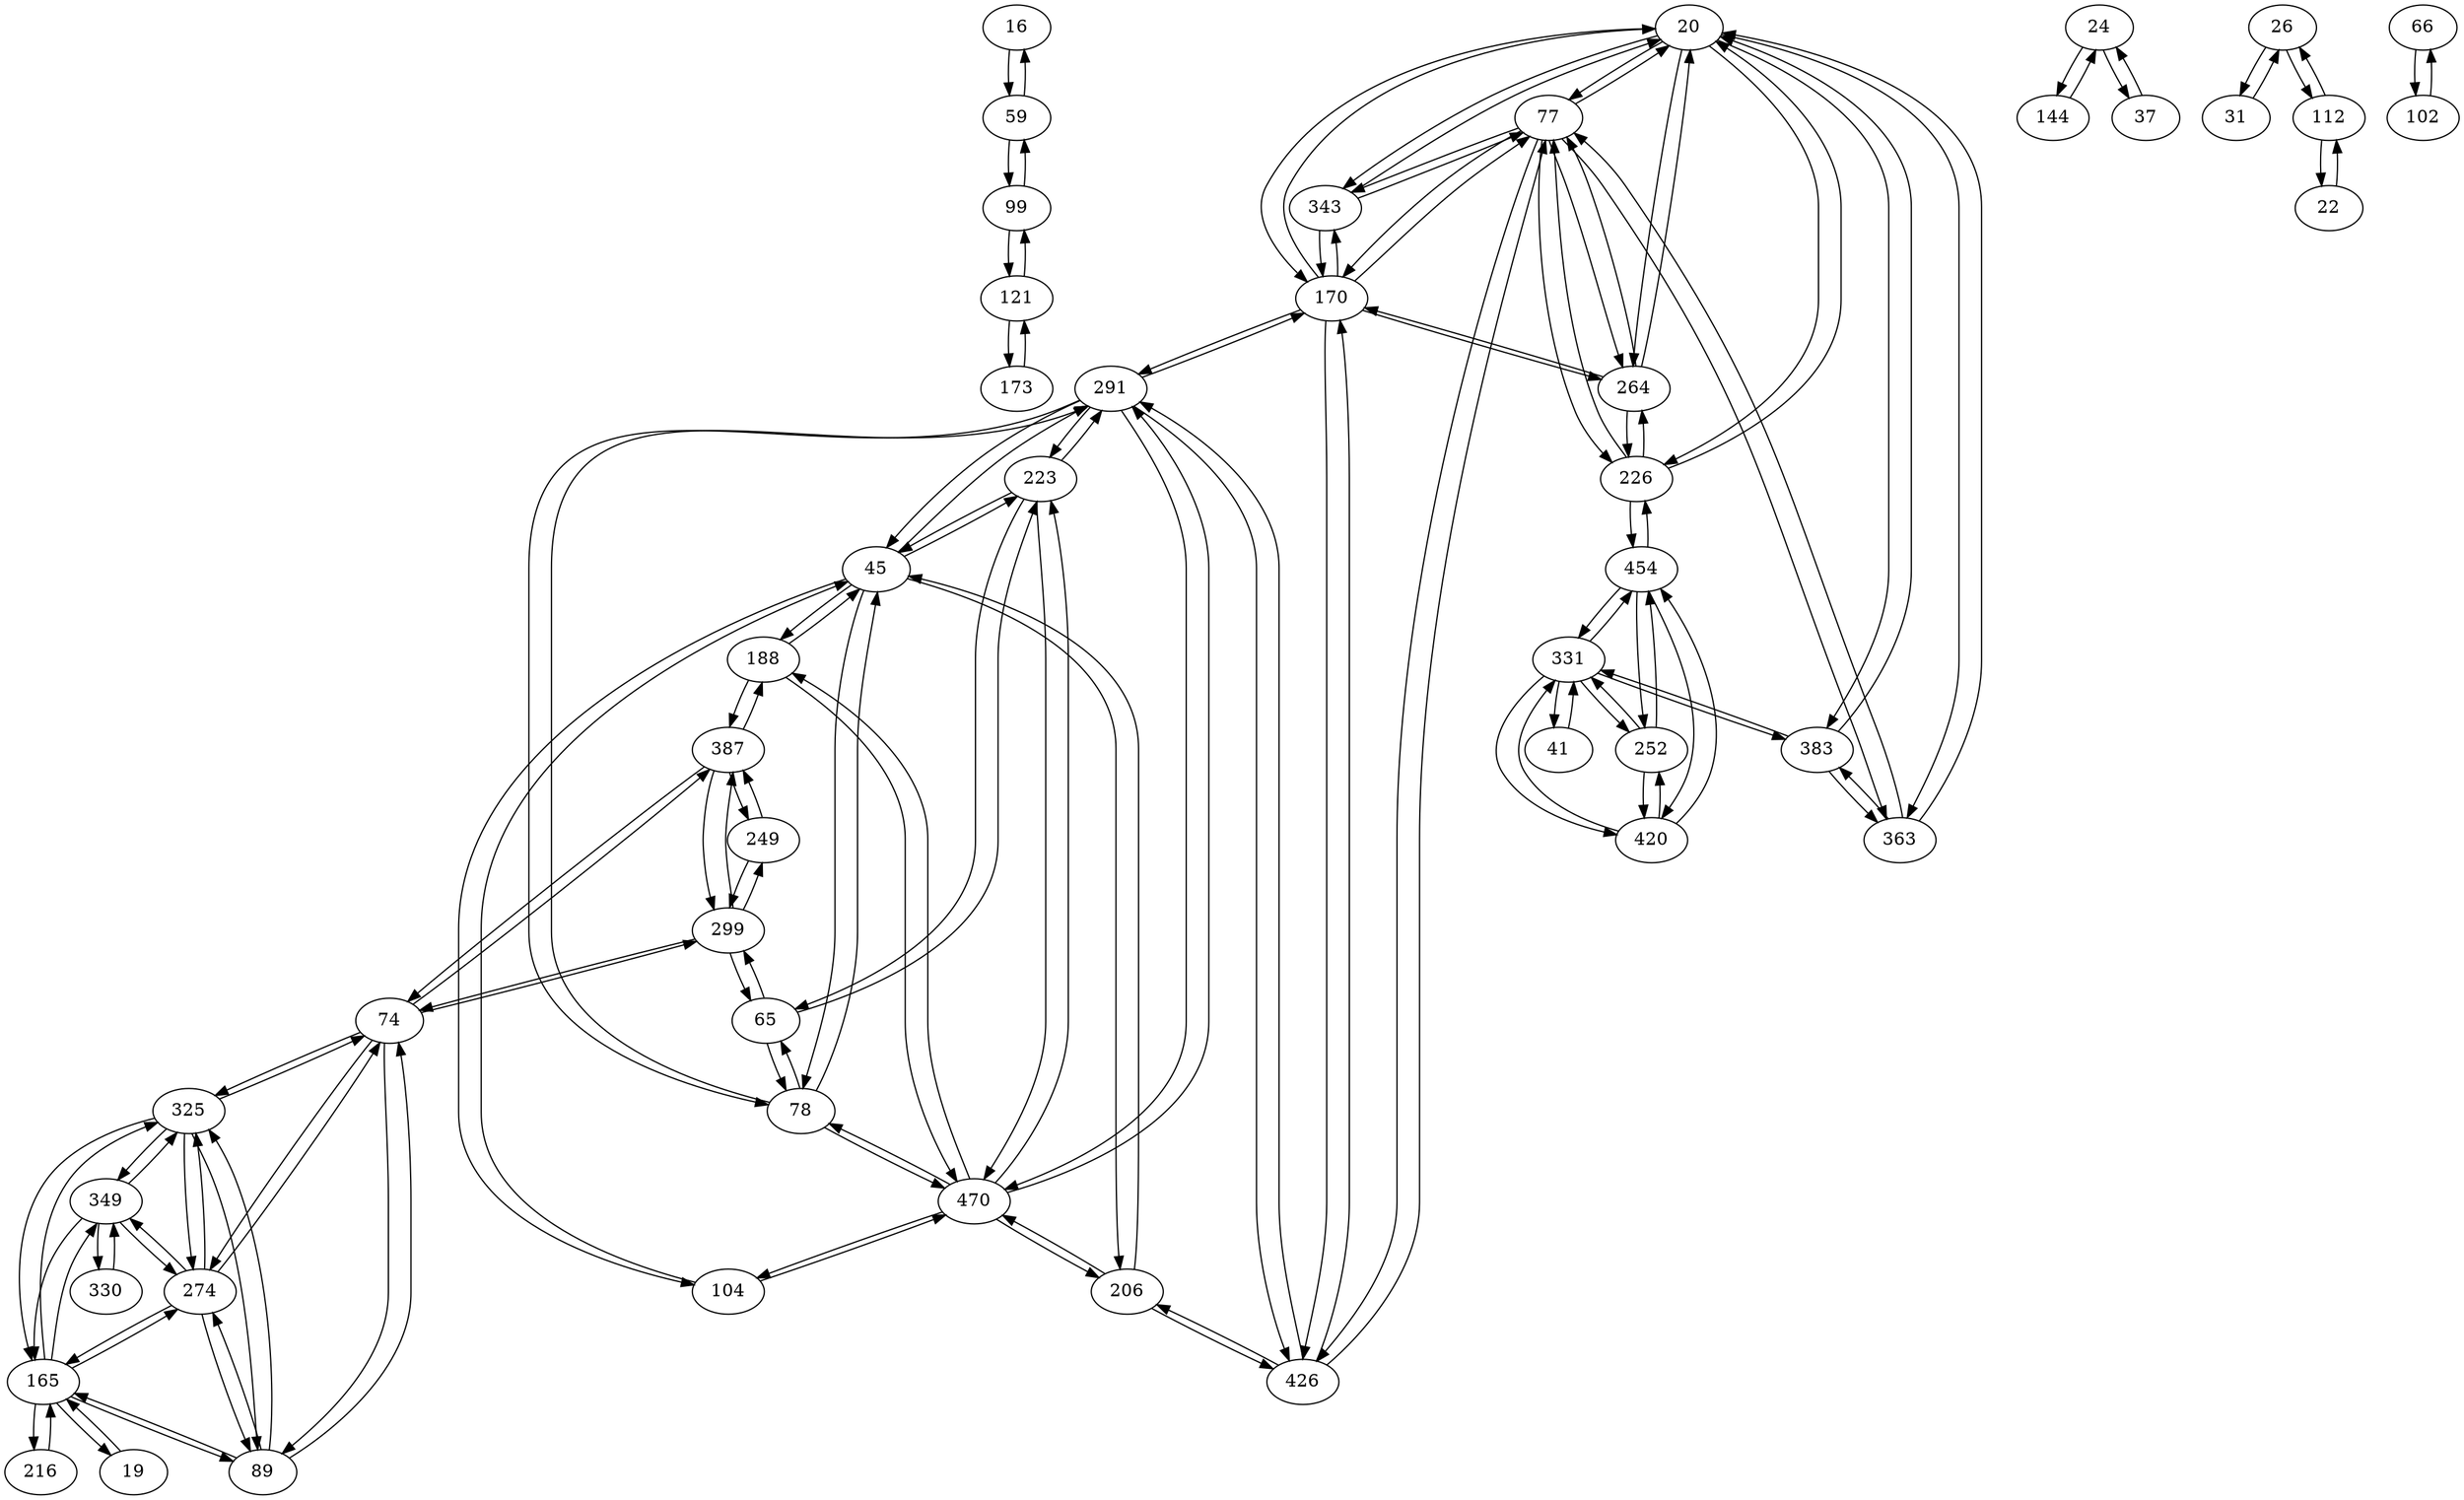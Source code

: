 digraph G {
16 -> 59;
20 -> 77;
20 -> 170;
24 -> 144;
26 -> 31;
45 -> 188;
45 -> 104;
59 -> 16;
65 -> 299;
74 -> 274;
74 -> 89;
74 -> 325;
77 -> 426;
77 -> 170;
78 -> 291;
89 -> 274;
89 -> 165;
89 -> 325;
99 -> 59;
104 -> 470;
104 -> 45;
112 -> 26;
121 -> 173;
165 -> 325;
165 -> 89;
165 -> 274;
170 -> 426;
170 -> 291;
188 -> 470;
188 -> 45;
206 -> 45;
206 -> 470;
216 -> 165;
223 -> 291;
226 -> 264;
226 -> 20;
226 -> 77;
252 -> 420;
252 -> 454;
264 -> 226;
274 -> 325;
274 -> 89;
274 -> 74;
291 -> 223;
291 -> 78;
291 -> 45;
291 -> 470;
299 -> 387;
299 -> 74;
299 -> 249;
325 -> 274;
325 -> 165;
325 -> 349;
330 -> 349;
331 -> 252;
331 -> 383;
331 -> 420;
331 -> 454;
363 -> 20;
363 -> 77;
383 -> 20;
383 -> 363;
387 -> 299;
387 -> 188;
420 -> 454;
426 -> 170;
426 -> 77;
454 -> 226;
470 -> 188;
470 -> 104;
19 -> 165;
20 -> 343;
20 -> 264;
20 -> 226;
20 -> 363;
20 -> 383;
22 -> 112;
24 -> 37;
26 -> 112;
31 -> 26;
37 -> 24;
41 -> 331;
45 -> 223;
45 -> 78;
45 -> 206;
45 -> 291;
59 -> 99;
65 -> 223;
65 -> 78;
66 -> 102;
74 -> 387;
74 -> 299;
77 -> 343;
77 -> 264;
77 -> 20;
77 -> 226;
77 -> 363;
78 -> 470;
78 -> 65;
78 -> 45;
89 -> 74;
99 -> 121;
102 -> 66;
112 -> 22;
121 -> 99;
144 -> 24;
165 -> 349;
165 -> 19;
165 -> 216;
170 -> 343;
170 -> 264;
170 -> 20;
170 -> 77;
173 -> 121;
188 -> 387;
206 -> 426;
223 -> 470;
223 -> 65;
223 -> 45;
226 -> 454;
249 -> 387;
249 -> 299;
252 -> 331;
264 -> 170;
264 -> 77;
264 -> 20;
274 -> 349;
274 -> 165;
291 -> 426;
291 -> 170;
299 -> 65;
325 -> 74;
325 -> 89;
331 -> 41;
343 -> 170;
343 -> 77;
343 -> 20;
349 -> 274;
349 -> 165;
349 -> 325;
349 -> 330;
363 -> 383;
383 -> 331;
387 -> 249;
387 -> 74;
420 -> 252;
420 -> 331;
426 -> 291;
426 -> 206;
454 -> 252;
454 -> 331;
454 -> 420;
470 -> 223;
470 -> 78;
470 -> 206;
470 -> 291;
}
